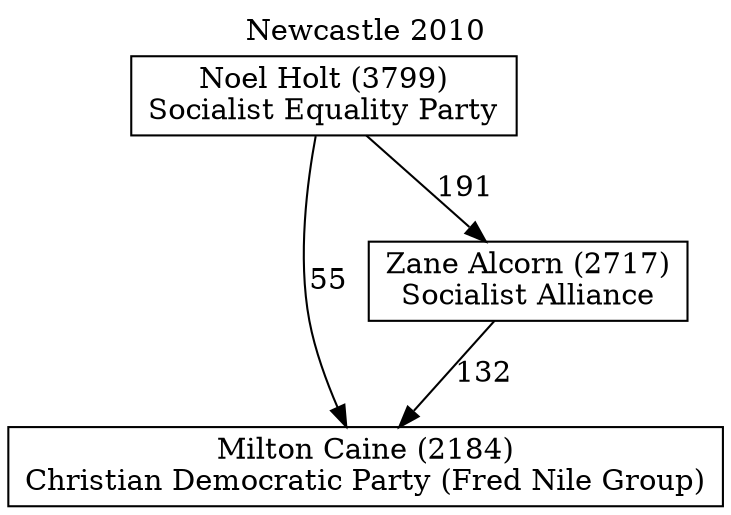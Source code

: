 // House preference flow
digraph "Milton Caine (2184)_Newcastle_2010" {
	graph [label="Newcastle 2010" labelloc=t mclimit=2]
	node [shape=box]
	"Milton Caine (2184)" [label="Milton Caine (2184)
Christian Democratic Party (Fred Nile Group)"]
	"Zane Alcorn (2717)" [label="Zane Alcorn (2717)
Socialist Alliance"]
	"Noel Holt (3799)" [label="Noel Holt (3799)
Socialist Equality Party"]
	"Zane Alcorn (2717)" -> "Milton Caine (2184)" [label=132]
	"Noel Holt (3799)" -> "Zane Alcorn (2717)" [label=191]
	"Noel Holt (3799)" -> "Milton Caine (2184)" [label=55]
}
